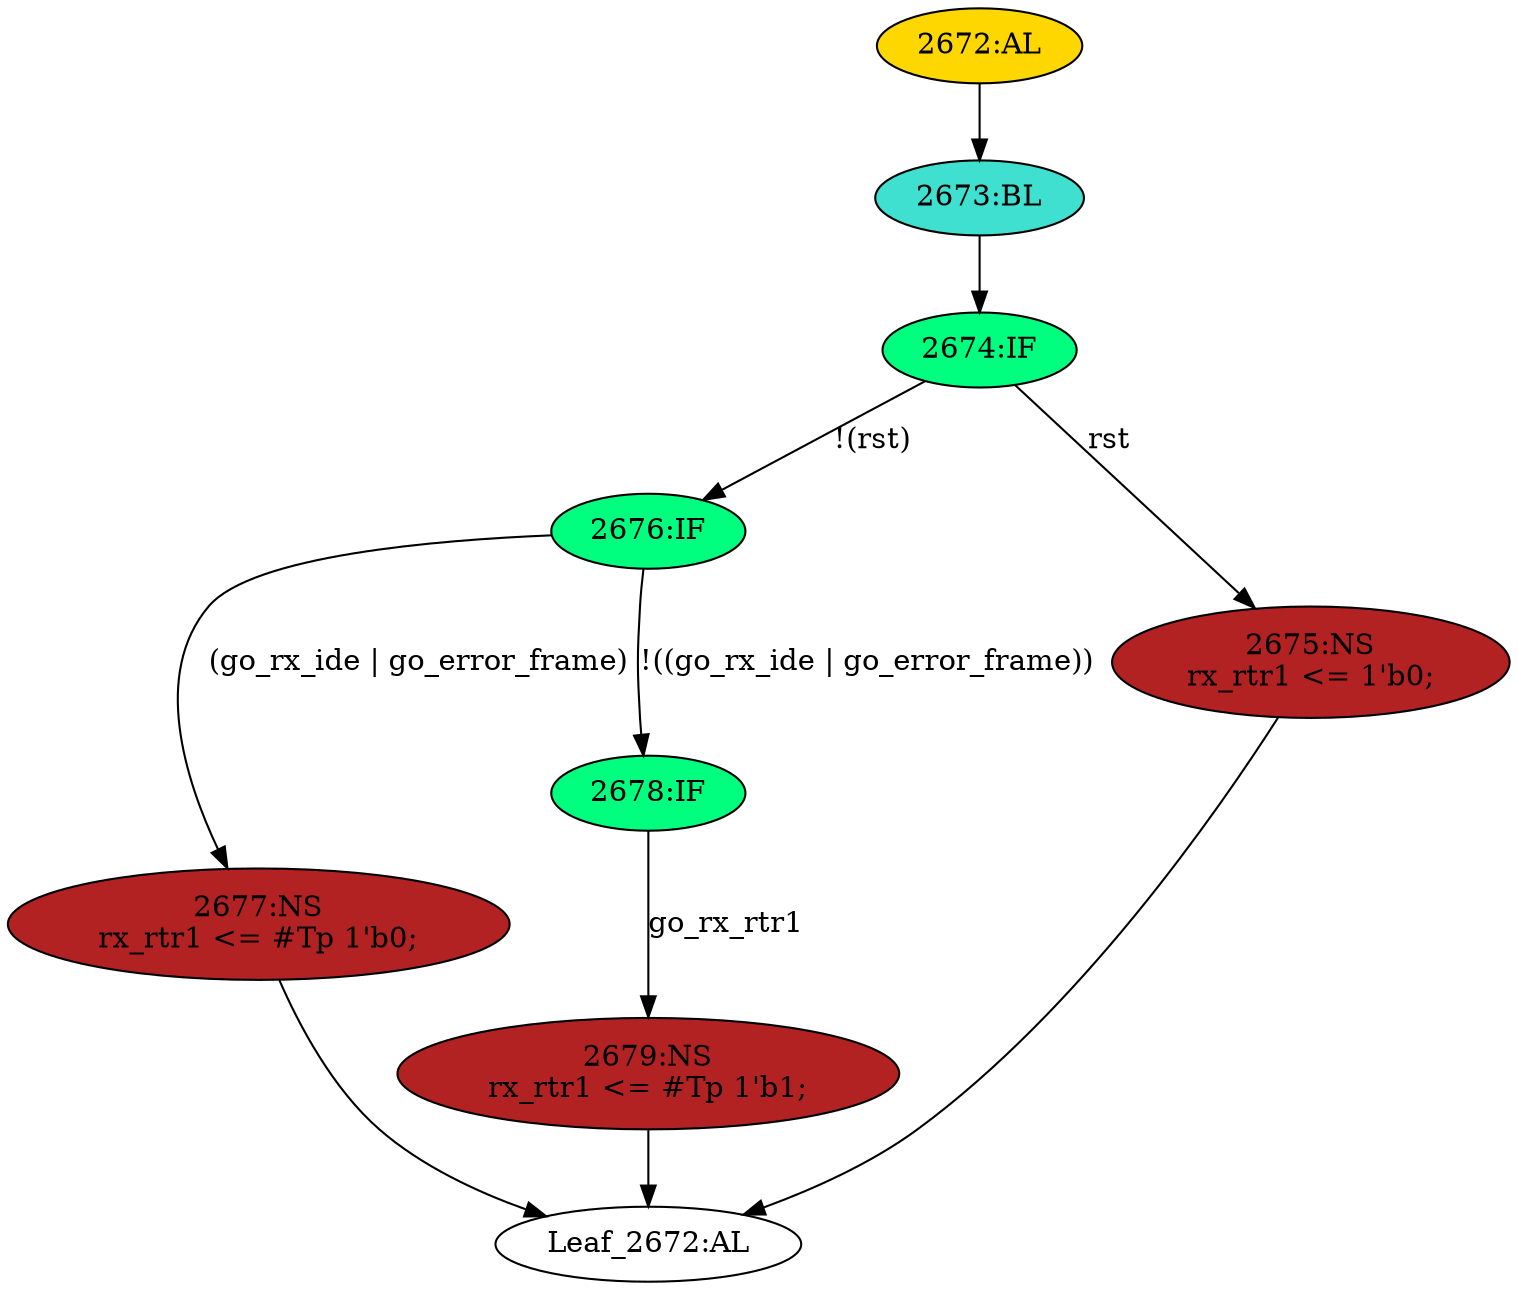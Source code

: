 strict digraph "" {
	node [label="\N"];
	"2676:IF"	 [ast="<pyverilog.vparser.ast.IfStatement object at 0x7f44f6b5e990>",
		fillcolor=springgreen,
		label="2676:IF",
		statements="[]",
		style=filled,
		typ=IfStatement];
	"2677:NS"	 [ast="<pyverilog.vparser.ast.NonblockingSubstitution object at 0x7f44f6b5ed10>",
		fillcolor=firebrick,
		label="2677:NS
rx_rtr1 <= #Tp 1'b0;",
		statements="[<pyverilog.vparser.ast.NonblockingSubstitution object at 0x7f44f6b5ed10>]",
		style=filled,
		typ=NonblockingSubstitution];
	"2676:IF" -> "2677:NS"	 [cond="['go_rx_ide', 'go_error_frame']",
		label="(go_rx_ide | go_error_frame)",
		lineno=2676];
	"2678:IF"	 [ast="<pyverilog.vparser.ast.IfStatement object at 0x7f44f6b5ea10>",
		fillcolor=springgreen,
		label="2678:IF",
		statements="[]",
		style=filled,
		typ=IfStatement];
	"2676:IF" -> "2678:IF"	 [cond="['go_rx_ide', 'go_error_frame']",
		label="!((go_rx_ide | go_error_frame))",
		lineno=2676];
	"2675:NS"	 [ast="<pyverilog.vparser.ast.NonblockingSubstitution object at 0x7f44f6b5efd0>",
		fillcolor=firebrick,
		label="2675:NS
rx_rtr1 <= 1'b0;",
		statements="[<pyverilog.vparser.ast.NonblockingSubstitution object at 0x7f44f6b5efd0>]",
		style=filled,
		typ=NonblockingSubstitution];
	"Leaf_2672:AL"	 [def_var="['rx_rtr1']",
		label="Leaf_2672:AL"];
	"2675:NS" -> "Leaf_2672:AL"	 [cond="[]",
		lineno=None];
	"2677:NS" -> "Leaf_2672:AL"	 [cond="[]",
		lineno=None];
	"2679:NS"	 [ast="<pyverilog.vparser.ast.NonblockingSubstitution object at 0x7f44f6b5ea90>",
		fillcolor=firebrick,
		label="2679:NS
rx_rtr1 <= #Tp 1'b1;",
		statements="[<pyverilog.vparser.ast.NonblockingSubstitution object at 0x7f44f6b5ea90>]",
		style=filled,
		typ=NonblockingSubstitution];
	"2678:IF" -> "2679:NS"	 [cond="['go_rx_rtr1']",
		label=go_rx_rtr1,
		lineno=2678];
	"2673:BL"	 [ast="<pyverilog.vparser.ast.Block object at 0x7f44f692f1d0>",
		fillcolor=turquoise,
		label="2673:BL",
		statements="[]",
		style=filled,
		typ=Block];
	"2674:IF"	 [ast="<pyverilog.vparser.ast.IfStatement object at 0x7f44f692f210>",
		fillcolor=springgreen,
		label="2674:IF",
		statements="[]",
		style=filled,
		typ=IfStatement];
	"2673:BL" -> "2674:IF"	 [cond="[]",
		lineno=None];
	"2674:IF" -> "2676:IF"	 [cond="['rst']",
		label="!(rst)",
		lineno=2674];
	"2674:IF" -> "2675:NS"	 [cond="['rst']",
		label=rst,
		lineno=2674];
	"2679:NS" -> "Leaf_2672:AL"	 [cond="[]",
		lineno=None];
	"2672:AL"	 [ast="<pyverilog.vparser.ast.Always object at 0x7f44f692f290>",
		clk_sens=True,
		fillcolor=gold,
		label="2672:AL",
		sens="['clk', 'rst']",
		statements="[]",
		style=filled,
		typ=Always,
		use_var="['rst', 'go_rx_rtr1', 'go_rx_ide', 'go_error_frame']"];
	"2672:AL" -> "2673:BL"	 [cond="[]",
		lineno=None];
}
